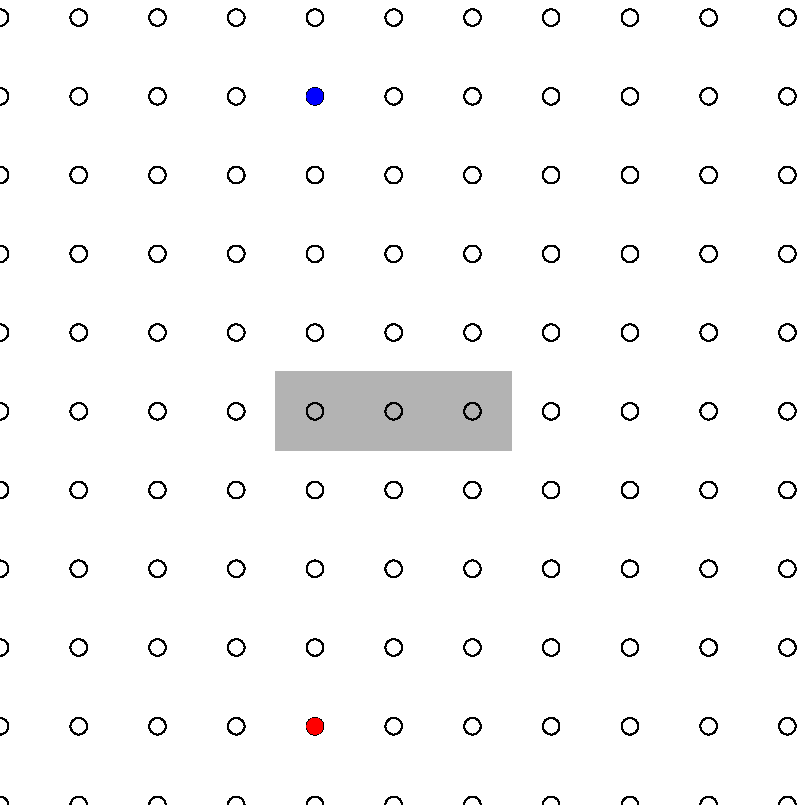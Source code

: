 u=1cm; % grid spacing
v=10; % grid size
d=3pt; % dot size

ox=4*u;
oy=1*u;

nz:=1;
nd:=1;

pair vz[];
pair vd[];

vz[nz]:=(4u,1u);
nz:=nz+1;

vd[nd]:=(3u,1u);
nd:=nd+1;
vd[nd]:=(5u,1u);
nd:=nd+1;
vd[nd]:=(4u,0u);
nd:=nd+1;
vd[nd]:=(4u,2u);
nd:=nd+1;


path obstacle;
obstacle = (3.5u,4.5u)--(3.5u,5.5u)--(6.5u,5.5u)--(6.5u,4.5u)--cycle;

path diamond;

i:=1.4;
diamond := (4u-(i-1)*u, 0)--(4u-i*u, 1u)--(4u,1u+i*u)--(4u+i*u, 1u)--(4u+(i-1)*u, 0)--cycle;

% number 1
fignum:=1;
beginfig(fignum);
  fill obstacle withcolor 0.7white;
  for i=0 upto v:
    for j=0 upto v:
      draw(i*u, j*u-d)..(i*u+d, j*u)..(i*u, j*u+d)..(i*u-d, j*u)..(i*u, j*u-d);
    endfor
  endfor

  pickup pencircle scaled 1.3pt;
  %draw(ox,oy)--(ox+u,oy) withcolor (1,0,0);
  %draw(ox,oy)--(ox-u,oy) withcolor (1,0,0);
  %draw(ox,oy)--(ox,oy+u) withcolor (0,1,0);
  %draw(ox,oy)--(ox,oy-u) withcolor (1,0,0);

  pickup pencircle scaled 2d;
  drawdot(4*u, 9*u) withcolor (0,0,1); % endpoint
  drawdot(4u, 1u) withcolor (1,0,0); % starting point

  % valid(open) points
  for i=1 upto nd-1:
    %drawdot(vd[i]) withcolor (0,1,0);
  endfor

  % visited(closed) points
  for i=1 upto nz-1:
    %drawdot(vz[i]) withcolor (1,0,0);
  endfor

endfig;

% number 2
fignum:=fignum+1;
ox:=ox;
oy:=oy+u;
beginfig(fignum);
  fill obstacle withcolor 0.7white;

  for i=0 upto v:
    for j=0 upto v:
      draw(i*u, j*u-d)..(i*u+d, j*u)..(i*u, j*u+d)..(i*u-d, j*u)..(i*u, j*u-d);
    endfor
  endfor

  pickup pencircle scaled 1.3pt;
  %draw(ox,oy)--(ox+u,oy) withcolor (1,0,0);
  %draw(ox,oy)--(ox-u,oy) withcolor (1,0,0);
  %draw(ox,oy)--(ox,oy+u) withcolor (0,1,0);

  pickup pencircle scaled 2d;
  drawdot(4*u, 9*u) withcolor (0,0,1); % endpoint
  drawdot(3*u, 1*u) withcolor (0,1,0); % valid nodes

  % valid(open) points
  for i=1 upto nd-1:
    drawdot(vd[i]) withcolor (0,1,0);
  endfor

  % visited(closed) points
  for i=1 upto nz-1:
    drawdot(vz[i]) withcolor (1,0,0);
  endfor

endfig;

% number 3
fignum:=fignum+1;
ox:=ox;
oy:=oy+u;

vd[nd]:=(3u, 2u);
nd:=nd+1;
vd[nd]:=(5u, 2u);
nd:=nd+1;
vd[nd]:=(4u, 3u);
nd:=nd+1;

vz[nz]:=(4u,2u);
nz:=nz+1;

beginfig(fignum);
  fill obstacle withcolor 0.7white;

  for i=0 upto v:
    for j=0 upto v:
      draw(i*u, j*u-d)..(i*u+d, j*u)..(i*u, j*u+d)..(i*u-d, j*u)..(i*u, j*u-d);
    endfor
  endfor

  pickup pencircle scaled 1.3pt;
  %draw(ox,oy)--(ox+u,oy) withcolor (1,0,0);
  %draw(ox,oy)--(ox-u,oy) withcolor (1,0,0);
  %draw(ox,oy)--(ox,oy+u) withcolor (0,1,0);

  pickup pencircle scaled 2d;
  drawdot(4*u, 9*u) withcolor (0,0,1); % endpoint
  drawdot(3*u, 1*u) withcolor (0,1,0); % valid nodes

  % valid(open) points
  for i=1 upto nd-1:
    drawdot(vd[i]) withcolor (0,1,0);
  endfor

  % visited(closed) points
  for i=1 upto nz-1:
    drawdot(vz[i]) withcolor (1,0,0);
  endfor

endfig;

% number 4
vd[nd]:=(3u,3u);
nd:=nd+1;
vd[nd]:=(5u,3u);
nd:=nd+1;
vd[nd]:=(4u,4u);
nd:=nd+1;

vz[nz]:=(4u,3u);
nz:=nz+1;

fignum:=fignum+1;
ox:=ox;
oy:=oy+u;
beginfig(fignum);
  fill obstacle withcolor 0.7white;

  for i=0 upto v:
    for j=0 upto v:
      draw(i*u, j*u-d)..(i*u+d, j*u)..(i*u, j*u+d)..(i*u-d, j*u)..(i*u, j*u-d);
    endfor
  endfor

  pickup pencircle scaled 1.3pt;
  %draw(ox,oy)--(ox+u,oy) withcolor (1,0,0);
  %draw(ox,oy)--(ox-u,oy) withcolor (1,0,0);
  %draw(ox,oy)--(ox,oy+u) withcolor (0,1,0);

  pickup pencircle scaled 2d;
  %drawdot(4*u, 9*u) withcolor (0,0,1); % endpoint
  %drawdot(3*u, 1*u) withcolor (0,1,0); % valid nodes

  % valid(open) points
  for i=1 upto nd-1:
    drawdot(vd[i]) withcolor (0,1,0);
  endfor

  % visited(closed) points
  for i=1 upto nz-1:
    drawdot(vz[i]) withcolor (1,0,0);
  endfor

endfig;

%%%%%%%%%%%%%%%%%%%%%%%%%%%%%
% Restart from near origin  %
%%%%%%%%%%%%%%%%%%%%%%%%%%%%%
%ox:=ox;
%oy:=oy+u;
fignum:=fignum+1;

vz[nz]:=(4u,4u);
nz:=nz+1;

vd[nd]:=(5u,4u);
nd:=nd+1;
vd[nd]:=(3u,4u);
nd:=nd+1;

beginfig(fignum);
  fill obstacle withcolor 0.7white;
  fill diamond withcolor 0.8white;

  i:=1;
  %draw(4u, 1u+i*u)--(4u+i*u, 1u)--(4u,1u-i*u)--(4u-i*u, 1u)--(4u, 1u+i*u);
  %for i=2 upto 3:
    %draw(4u-(i-1)*u, 0)--(4u-i*u, 1u)--(4u,1u+i*u)--(4u+i*u, 1u)--(4u+(i-1)*u, 0);
  %endfor

  for i=0 upto v:
    for j=0 upto v:
      draw(i*u, j*u-d)..(i*u+d, j*u)..(i*u, j*u+d)..(i*u-d, j*u)..(i*u, j*u-d);
    endfor
  endfor

  i:=3;
  j:=1;
  d:=7pt;
  draw(i*u, j*u-d)..(i*u+d, j*u)..(i*u, j*u+d)..(i*u-d, j*u)..(i*u, j*u-d) withcolor (0,0,1);
  i:=5;
  draw(i*u, j*u-d)..(i*u+d, j*u)..(i*u, j*u+d)..(i*u-d, j*u)..(i*u, j*u-d) withcolor (0,0,1);

  d:=3pt;

  %pickup pencircle scaled 1.3pt;
  %draw(ox,oy)--(ox+u,oy) withcolor (1,0,0);
  %draw(ox,oy)--(ox-u,oy) withcolor (1,0,0);
  %draw(ox,oy)--(ox,oy+u) withcolor (0,1,0);

  pickup pencircle scaled 2d;
  drawdot(4*u, 9*u) withcolor (0,0,1); % endpoint

  % valid(open) points
  for i=1 upto nd-1:
    drawdot(vd[i]) withcolor (0,1,0);
  endfor

  % visited(closed) points
  for i=1 upto nz-1:
    drawdot(vz[i]) withcolor (1,0,0);
  endfor
endfig;


% number 6
%vd[nd]:=(3u,3u);
%nd:=nd+1;
%vd[nd]:=(5u,3u);
%nd:=nd+1;
%vd[nd]:=(4u,4u);
%nd:=nd+1;

%vz[nz]:=(4u,3u);
%nz:=nz+1;

fignum:=fignum+1;
ox1:=3u;
oy1:=1u;
ox2:=5u;
oy2:=1u;
beginfig(fignum);
  fill obstacle withcolor 0.7white;

  for i=0 upto v:
    for j=0 upto v:
      draw(i*u, j*u-d)..(i*u+d, j*u)..(i*u, j*u+d)..(i*u-d, j*u)..(i*u, j*u-d);
    endfor
  endfor

  pickup pencircle scaled 1.3pt;
  ox:=ox1;
  oy:=oy1;
  %draw(ox,oy)--(ox+u,oy) withcolor (1,0,0);
  %draw(ox,oy)--(ox-u,oy) withcolor (1,0,0);
  %draw(ox,oy)--(ox,oy+u) withcolor (0,1,0);
  %draw(ox,oy)--(ox,oy-u) withcolor (1,0,0);

  pickup pencircle scaled 2d;
  drawdot(4*u, 9*u) withcolor (0,0,1); % endpoint
  drawdot(3*u, 1*u) withcolor (0,1,0); % valid nodes

  % valid(open) points
  for i=1 upto nd-1:
    drawdot(vd[i]) withcolor (0,1,0);
  endfor

  % visited(closed) points
  for i=1 upto nz-1:
    drawdot(vz[i]) withcolor (1,0,0);
  endfor
endfig;

% number 7
vd[nd]:=(3u,0u);
nd:=nd+1;
%vd[nd]:=(3u,2u);
%nd:=nd+1;
vd[nd]:=(2u,1u);
nd:=nd+1;

vz[nz]:=(3u,1u);
nz:=nz+1;

fignum:=fignum+1;
%ox1:=3u;
%oy1:=1u;
%ox2:=5u;
%oy2:=1u;
beginfig(fignum);
  fill obstacle withcolor 0.7white;

  for i=0 upto v:
    for j=0 upto v:
      draw(i*u, j*u-d)..(i*u+d, j*u)..(i*u, j*u+d)..(i*u-d, j*u)..(i*u, j*u-d);
    endfor
  endfor

  pickup pencircle scaled 1.3pt;
  %ox:=ox1;
  %oy:=oy1;
  ox:=ox2;
  oy:=oy2;
  %draw(ox,oy)--(ox+u,oy) withcolor (1,0,0);
  %draw(ox,oy)--(ox-u,oy) withcolor (1,0,0);
  %draw(ox,oy)--(ox,oy+u) withcolor (0,1,0);
  %draw(ox,oy)--(ox,oy-u) withcolor (1,0,0);

  pickup pencircle scaled 2d;
  drawdot(4*u, 9*u) withcolor (0,0,1); % endpoint
  drawdot(3*u, 1*u) withcolor (0,1,0); % valid nodes

  % valid(open) points
  for i=1 upto nd-1:
    drawdot(vd[i]) withcolor (0,1,0);
  endfor

  % visited(closed) points
  for i=1 upto nz-1:
    drawdot(vz[i]) withcolor (1,0,0);
  endfor
endfig;

% number 8
vd[nd]:=(5u,0u);
nd:=nd+1;
%vd[nd]:=(3u,2u);
%nd:=nd+1;
vd[nd]:=(6u,1u);
nd:=nd+1;

vz[nz]:=(5u,1u);
nz:=nz+1;

fignum:=fignum+1;
%ox1:=ox1+u;
oy1:=oy1+u;
%ox2:=ox2+u;
%oy2:=oy2+u;
beginfig(fignum);
  fill obstacle withcolor 0.7white;

  for i=0 upto v:
    for j=0 upto v:
      draw(i*u, j*u-d)..(i*u+d, j*u)..(i*u, j*u+d)..(i*u-d, j*u)..(i*u, j*u-d);
    endfor
  endfor

  pickup pencircle scaled 1.3pt;
  ox:=ox1;
  oy:=oy1;
  %ox:=ox2;
  %oy:=oy2;
  %draw(ox,oy)--(ox+u,oy) withcolor (1,0,0);
  %draw(ox,oy)--(ox-u,oy) withcolor (1,0,0);
  %draw(ox,oy)--(ox,oy+u) withcolor (0,1,0);
  %draw(ox,oy)--(ox,oy-u) withcolor (1,0,0);

  pickup pencircle scaled 2d;
  drawdot(4*u, 9*u) withcolor (0,0,1); % endpoint
  drawdot(3*u, 1*u) withcolor (0,1,0); % valid nodes

  % valid(open) points
  for i=1 upto nd-1:
    drawdot(vd[i]) withcolor (0,1,0);
  endfor

  % visited(closed) points
  for i=1 upto nz-1:
    drawdot(vz[i]) withcolor (1,0,0);
  endfor
endfig;

% number 9
vd[nd]:=(2u,2u);
nd:=nd+1;
%vd[nd]:=(3u,2u);
%nd:=nd+1;
%vd[nd]:=(6u,1u);
%nd:=nd+1;

vz[nz]:=(3u,2u);
nz:=nz+1;

fignum:=fignum+1;
%ox1:=ox1+u;
%oy1:=oy1+u;
%ox2:=ox2+u;
oy2:=oy2+u;
beginfig(fignum);
  fill obstacle withcolor 0.7white;

  for i=0 upto v:
    for j=0 upto v:
      draw(i*u, j*u-d)..(i*u+d, j*u)..(i*u, j*u+d)..(i*u-d, j*u)..(i*u, j*u-d);
    endfor
  endfor

  pickup pencircle scaled 1.3pt;
  %ox:=ox1;
  %oy:=oy1;
  ox:=ox2;
  oy:=oy2;
  %draw(ox,oy)--(ox+u,oy) withcolor (1,0,0);
  %draw(ox,oy)--(ox-u,oy) withcolor (1,0,0);
  %draw(ox,oy)--(ox,oy+u) withcolor (0,1,0);
  %draw(ox,oy)--(ox,oy-u) withcolor (1,0,0);

  pickup pencircle scaled 2d;
  drawdot(4*u, 9*u) withcolor (0,0,1); % endpoint
  drawdot(3*u, 1*u) withcolor (0,1,0); % valid nodes

  % valid(open) points
  for i=1 upto nd-1:
    drawdot(vd[i]) withcolor (0,1,0);
  endfor

  % visited(closed) points
  for i=1 upto nz-1:
    drawdot(vz[i]) withcolor (1,0,0);
  endfor
endfig;

% number 10
vd[nd]:=(6u,2u);
nd:=nd+1;
%vd[nd]:=(3u,2u);
%nd:=nd+1;
%vd[nd]:=(6u,1u);
%nd:=nd+1;

vz[nz]:=(5u,2u);
nz:=nz+1;

fignum:=fignum+1;
%ox1:=ox1+u;
oy1:=oy1+u;
%ox2:=ox2+u;
%oy2:=oy2+u;
beginfig(fignum);
  fill obstacle withcolor 0.7white;

  for i=0 upto v:
    for j=0 upto v:
      draw(i*u, j*u-d)..(i*u+d, j*u)..(i*u, j*u+d)..(i*u-d, j*u)..(i*u, j*u-d);
    endfor
  endfor

  pickup pencircle scaled 1.3pt;
  ox:=ox1;
  oy:=oy1;
  %ox:=ox2;
  %oy:=oy2;
  %draw(ox,oy)--(ox+u,oy) withcolor (1,0,0);
  %draw(ox,oy)--(ox-u,oy) withcolor (1,0,0);
  %draw(ox,oy)--(ox,oy+u) withcolor (0,1,0);
  %draw(ox,oy)--(ox,oy-u) withcolor (1,0,0);

  pickup pencircle scaled 2d;
  drawdot(4*u, 9*u) withcolor (0,0,1); % endpoint
  drawdot(3*u, 1*u) withcolor (0,1,0); % valid nodes

  % valid(open) points
  for i=1 upto nd-1:
    drawdot(vd[i]) withcolor (0,1,0);
  endfor

  % visited(closed) points
  for i=1 upto nz-1:
    drawdot(vz[i]) withcolor (1,0,0);
  endfor
endfig;

% number 11
vd[nd]:=(2u,3u);
nd:=nd+1;
%vd[nd]:=(3u,2u);
%nd:=nd+1;
%vd[nd]:=(6u,1u);
%nd:=nd+1;

vz[nz]:=(3u,3u);
nz:=nz+1;

fignum:=fignum+1;
%ox1:=ox1+u;
%oy1:=oy1+u;
%ox2:=ox2+u;
oy2:=oy2+u;
beginfig(fignum);
  fill obstacle withcolor 0.7white;

  for i=0 upto v:
    for j=0 upto v:
      draw(i*u, j*u-d)..(i*u+d, j*u)..(i*u, j*u+d)..(i*u-d, j*u)..(i*u, j*u-d);
    endfor
  endfor

  pickup pencircle scaled 1.3pt;
  %ox:=ox1;
  %oy:=oy1;
  ox:=ox2;
  oy:=oy2;
  %draw(ox,oy)--(ox+u,oy) withcolor (1,0,0);
  %draw(ox,oy)--(ox-u,oy) withcolor (1,0,0);
  %draw(ox,oy)--(ox,oy+u) withcolor (0,1,0);
  %draw(ox,oy)--(ox,oy-u) withcolor (1,0,0);

  pickup pencircle scaled 2d;
  drawdot(4*u, 9*u) withcolor (0,0,1); % endpoint
  drawdot(3*u, 1*u) withcolor (0,1,0); % valid nodes

  % valid(open) points
  for i=1 upto nd-1:
    drawdot(vd[i]) withcolor (0,1,0);
  endfor

  % visited(closed) points
  for i=1 upto nz-1:
    drawdot(vz[i]) withcolor (1,0,0);
  endfor
endfig;

% number 12
vd[nd]:=(6u,3u);
nd:=nd+1;
%vd[nd]:=(3u,2u);
%nd:=nd+1;
%vd[nd]:=(6u,1u);
%nd:=nd+1;

vz[nz]:=(5u,3u);
nz:=nz+1;

fignum:=fignum+1;
%ox1:=ox1+u;
oy1:=oy1+u;
%ox2:=ox2+u;
%oy2:=oy2+u;
beginfig(fignum);
  fill obstacle withcolor 0.7white;

  for i=0 upto v:
    for j=0 upto v:
      draw(i*u, j*u-d)..(i*u+d, j*u)..(i*u, j*u+d)..(i*u-d, j*u)..(i*u, j*u-d);
    endfor
  endfor

  pickup pencircle scaled 1.3pt;
  ox:=ox1;
  oy:=oy1;
  %ox:=ox2;
  %oy:=oy2;
  %draw(ox,oy)--(ox+u,oy) withcolor (1,0,0);
  %draw(ox,oy)--(ox-u,oy) withcolor (1,0,0);
  %draw(ox,oy)--(ox,oy+u) withcolor (0,1,0);
  %draw(ox,oy)--(ox,oy-u) withcolor (1,0,0);

  pickup pencircle scaled 2d;
  drawdot(4*u, 9*u) withcolor (0,0,1); % endpoint
  drawdot(3*u, 1*u) withcolor (0,1,0); % valid nodes

  % valid(open) points
  for i=1 upto nd-1:
    drawdot(vd[i]) withcolor (0,1,0);
  endfor

  % visited(closed) points
  for i=1 upto nz-1:
    drawdot(vz[i]) withcolor (1,0,0);
  endfor
endfig;

% number 13
vd[nd]:=(2u,4u);
nd:=nd+1;
vd[nd]:=(3u,5u);
nd:=nd+1;
%vd[nd]:=(6u,1u);
%nd:=nd+1;

vz[nz]:=(3u,4u);
nz:=nz+1;

fignum:=fignum+1;
%ox1:=ox1+u;
%oy1:=oy1+u;
%ox2:=ox2+u;
oy2:=oy2+u;
beginfig(fignum);
  fill obstacle withcolor 0.7white;

  for i=0 upto v:
    for j=0 upto v:
      draw(i*u, j*u-d)..(i*u+d, j*u)..(i*u, j*u+d)..(i*u-d, j*u)..(i*u, j*u-d);
    endfor
  endfor

  pickup pencircle scaled 1.3pt;
  ox:=ox1;
  oy:=oy1;
  ox:=ox2;
  oy:=oy2;
  %draw(ox,oy)--(ox+u,oy) withcolor (1,0,0);
  %draw(ox,oy)--(ox-u,oy) withcolor (1,0,0);
  %draw(ox,oy)--(ox,oy+u) withcolor (0,1,0);
  %draw(ox,oy)--(ox,oy-u) withcolor (1,0,0);

  pickup pencircle scaled 2d;
  drawdot(4*u, 9*u) withcolor (0,0,1); % endpoint
  drawdot(3*u, 1*u) withcolor (0,1,0); % valid nodes

  % valid(open) points
  for i=1 upto nd-1:
    drawdot(vd[i]) withcolor (0,1,0);
  endfor

  % visited(closed) points
  for i=1 upto nz-1:
    drawdot(vz[i]) withcolor (1,0,0);
  endfor
endfig;

% number 14
vd[nd]:=(6u,4u);
nd:=nd+1;
%vd[nd]:=(3u,5u);
%nd:=nd+1;
%vd[nd]:=(6u,1u);
%nd:=nd+1;

vz[nz]:=(5u,4u);
nz:=nz+1;

fignum:=fignum+1;
%ox1:=ox1+u;
oy1:=oy1+u;
%ox2:=ox2+u;
%oy2:=oy2+u;
beginfig(fignum);
  fill obstacle withcolor 0.7white;

  for i=0 upto v:
    for j=0 upto v:
      draw(i*u, j*u-d)..(i*u+d, j*u)..(i*u, j*u+d)..(i*u-d, j*u)..(i*u, j*u-d);
    endfor
  endfor

  pickup pencircle scaled 1.3pt;
  ox:=ox1;
  oy:=oy1;
  %ox:=ox2;
  %oy:=oy2;
  %draw(ox,oy)--(ox+u,oy) withcolor (1,0,0);
  %draw(ox,oy)--(ox-u,oy) withcolor (1,0,0);
  %draw(ox,oy)--(ox,oy+u) withcolor (0,1,0);
  %draw(ox,oy)--(ox,oy-u) withcolor (1,0,0);

  pickup pencircle scaled 2d;
  drawdot(4*u, 9*u) withcolor (0,0,1); % endpoint
  drawdot(3*u, 1*u) withcolor (0,1,0); % valid nodes

  % valid(open) points
  for i=1 upto nd-1:
    drawdot(vd[i]) withcolor (0,1,0);
  endfor

  % visited(closed) points
  for i=1 upto nz-1:
    drawdot(vz[i]) withcolor (1,0,0);
  endfor
endfig;


i:=2.4;
diamond := (4u-(i-1)*u, 0)--(4u-i*u, 1u)--(4u,1u+i*u)--(4u+i*u, 1u)--(4u+(i-1)*u, 0)--cycle;

%%%%%%%%%%%%%%%%%%%%%%%%%%%%%
% Restart from near origin  %
%%%%%%%%%%%%%%%%%%%%%%%%%%%%%
% number 15

%ox:=ox;
%oy:=oy+u;
fignum:=fignum+1;

vz[nz]:=(3u,5u);
nz:=nz+1;

vd[nd]:=(2u,5u);
nd:=nd+1;
vd[nd]:=(3u,6u);
nd:=nd+1;

beginfig(fignum);
  fill obstacle withcolor 0.7white;
  fill diamond withcolor 0.8white;

  i:=1;
  %draw(4u, 1u+i*u)--(4u+i*u, 1u)--(4u,1u-i*u)--(4u-i*u, 1u)--(4u, 1u+i*u);
  %for i=2 upto 3:
    %draw(4u-(i-1)*u, 0)--(4u-i*u, 1u)--(4u,1u+i*u)--(4u+i*u, 1u)--(4u+(i-1)*u, 0);
  %endfor

  for i=0 upto v:
    for j=0 upto v:
      draw(i*u, j*u-d)..(i*u+d, j*u)..(i*u, j*u+d)..(i*u-d, j*u)..(i*u, j*u-d);
    endfor
  endfor

  i:=2;
  j:=1;
  d:=7pt;
  draw(i*u, j*u-d)..(i*u+d, j*u)..(i*u, j*u+d)..(i*u-d, j*u)..(i*u, j*u-d) withcolor (0,0,1);
  i:=6;
  draw(i*u, j*u-d)..(i*u+d, j*u)..(i*u, j*u+d)..(i*u-d, j*u)..(i*u, j*u-d) withcolor (0,0,1);

  d:=3pt;

  %pickup pencircle scaled 1.3pt;
  %draw(ox,oy)--(ox+u,oy) withcolor (1,0,0);
  %draw(ox,oy)--(ox-u,oy) withcolor (1,0,0);
  %draw(ox,oy)--(ox,oy+u) withcolor (0,1,0);

  pickup pencircle scaled 2d;
  drawdot(4*u, 9*u) withcolor (0,0,1); % endpoint

  % valid(open) points
  for i=1 upto nd-1:
    drawdot(vd[i]) withcolor (0,1,0);
  endfor

  % visited(closed) points
  for i=1 upto nz-1:
    drawdot(vz[i]) withcolor (1,0,0);
  endfor
endfig;


%%%%%%%%%%%%%%%%%%%%%%%%%%%
% number 16
%vd[nd]:=(2u,4u);
%nd:=nd+1;
%vd[nd]:=(3u,5u);
%nd:=nd+1;
%vd[nd]:=(6u,1u);
%nd:=nd+1;

%vz[nz]:=(3u,4u);
%nz:=nz+1;

fignum:=fignum+1;
%ox1:=ox1+u;
oy1:=oy1+u;
%ox2:=ox2+u;
%oy2:=oy2+u;
beginfig(fignum);
  fill obstacle withcolor 0.7white;

  for i=0 upto v:
    for j=0 upto v:
      draw(i*u, j*u-d)..(i*u+d, j*u)..(i*u, j*u+d)..(i*u-d, j*u)..(i*u, j*u-d);
    endfor
  endfor

  pickup pencircle scaled 1.3pt;
  ox:=ox1;
  oy:=oy1;
  %ox:=ox2;
  %oy:=oy2;
  %draw(ox,oy)--(ox+u,oy) withcolor (0,1,0);
  %draw(ox,oy)--(ox-u,oy) withcolor (1,0,0);
  %draw(ox,oy)--(ox,oy+u) withcolor (0,1,0);
  %draw(ox,oy)--(ox,oy-u) withcolor (1,0,0);

  pickup pencircle scaled 2d;
  drawdot(4*u, 9*u) withcolor (0,0,1); % endpoint
  drawdot(3*u, 1*u) withcolor (0,1,0); % valid nodes

  % valid(open) points
  for i=1 upto nd-1:
    drawdot(vd[i]) withcolor (0,1,0);
  endfor

  % visited(closed) points
  for i=1 upto nz-1:
    drawdot(vz[i]) withcolor (1,0,0);
  endfor
endfig;

% number 17
vd[nd]:=(3u,7u);
nd:=nd+1;
vd[nd]:=(2u,6u);
nd:=nd+1;
vd[nd]:=(4u,6u);
nd:=nd+1;
vd[nd]:=(7u,1u);
nd:=nd+1;
vd[nd]:=(1u,1u);
nd:=nd+1;

vz[nz]:=(2u,1u);
nz:=nz+1;
vz[nz]:=(6u,1u);
nz:=nz+1;
vz[nz]:=(3u,6u);
nz:=nz+1;

fignum:=fignum+1;
%ox1:=ox1+u;
%oy1:=oy1+u;
%ox2:=ox2+u;
%oy2:=oy2+u;
beginfig(fignum);
  fill obstacle withcolor 0.7white;

  for i=0 upto v:
    for j=0 upto v:
      draw(i*u, j*u-d)..(i*u+d, j*u)..(i*u, j*u+d)..(i*u-d, j*u)..(i*u, j*u-d);
    endfor
  endfor

  pickup pencircle scaled 1.3pt;
  ox:=ox1;
  oy:=oy1;
  %ox:=ox2;
  %oy:=oy2;
  %draw(ox,oy)--(ox+u,oy) withcolor (0,1,0);
  %draw(ox,oy)--(ox-u,oy) withcolor (1,0,0);
  %draw(ox,oy)--(ox,oy+u) withcolor (0,1,0);
  %draw(ox,oy)--(ox,oy-u) withcolor (1,0,0);

  pickup pencircle scaled 2d;
  drawdot(4*u, 9*u) withcolor (0,0,1); % endpoint
  drawdot(3*u, 1*u) withcolor (0,1,0); % valid nodes

  % valid(open) points
  for i=1 upto nd-1:
    drawdot(vd[i]) withcolor (0,1,0);
  endfor

  % visited(closed) points
  for i=1 upto nz-1:
    drawdot(vz[i]) withcolor (1,0,0);
  endfor
endfig;

% number 18
vd[nd]:=(3u,8u);
nd:=nd+1;
vd[nd]:=(2u,7u);
nd:=nd+1;
vd[nd]:=(4u,7u);
nd:=nd+1;
vd[nd]:=(5u,6u);
nd:=nd+1;
vd[nd]:=(7u,2u);
nd:=nd+1;
vd[nd]:=(1u,2u);
nd:=nd+1;

vz[nz]:=(2u,2u);
nz:=nz+1;
vz[nz]:=(6u,2u);
nz:=nz+1;
vz[nz]:=(3u,7u);
nz:=nz+1;
vz[nz]:=(4u,6u);
nz:=nz+1;

fignum:=fignum+1;
ox1:=3u;
oy1:=7u;
ox2:=4u;
oy2:=6u;
beginfig(fignum);
  fill obstacle withcolor 0.7white;

  for i=0 upto v:
    for j=0 upto v:
      draw(i*u, j*u-d)..(i*u+d, j*u)..(i*u, j*u+d)..(i*u-d, j*u)..(i*u, j*u-d);
    endfor
  endfor

  pickup pencircle scaled 1.3pt;
  %draw(ox1,oy1)--(ox1+u,oy1) withcolor (0,1,0);
  %draw(ox2,oy2)--(ox2,oy2+u) withcolor (0,1,0);

  %draw(3.7u,6.3u)--(4.3u,6.7u);
  %draw(4.3u,6.3u)--(3.7u,6.7u);

  pickup pencircle scaled 2d;
  drawdot(4*u, 9*u) withcolor (0,0,1); % endpoint
  drawdot(3*u, 1*u) withcolor (0,1,0); % valid nodes

  % valid(open) points
  for i=1 upto nd-1:
    drawdot(vd[i]) withcolor (0,1,0);
  endfor

  % visited(closed) points
  for i=1 upto nz-1:
    drawdot(vz[i]) withcolor (1,0,0);
  endfor
endfig;

% number 19
vd[nd]:=(3u,9u);
nd:=nd+1;
vd[nd]:=(2u,8u);
nd:=nd+1;
vd[nd]:=(4u,8u);
nd:=nd+1;
vd[nd]:=(5u,7u);
nd:=nd+1;
vd[nd]:=(7u,3u);
nd:=nd+1;
vd[nd]:=(1u,3u);
nd:=nd+1;

vz[nz]:=(2u,3u);
nz:=nz+1;
vz[nz]:=(6u,3u);
nz:=nz+1;
vz[nz]:=(3u,8u);
nz:=nz+1;
vz[nz]:=(4u,7u);
nz:=nz+1;

fignum:=fignum+1;
%ox1:=ox1+u;
%oy1:=oy1+u;
%ox2:=ox2+u;
%oy2:=oy2+u;
beginfig(fignum);
  fill obstacle withcolor 0.7white;

  for i=0 upto v:
    for j=0 upto v:
      draw(i*u, j*u-d)..(i*u+d, j*u)..(i*u, j*u+d)..(i*u-d, j*u)..(i*u, j*u-d);
    endfor
  endfor

  pickup pencircle scaled 1.3pt;
  %ox:=ox1;
  %oy:=oy1;
  %ox:=ox2;
  %oy:=oy2;
  %draw(ox,oy)--(ox+u,oy) withcolor (0,1,0);
  %draw(ox,oy)--(ox-u,oy) withcolor (1,0,0);
  %draw(ox,oy)--(ox,oy+u) withcolor (0,1,0);
  %draw(ox,oy)--(ox,oy-u) withcolor (1,0,0);

  pickup pencircle scaled 2d;
  drawdot(4*u, 9*u) withcolor (0,0,1); % endpoint
  drawdot(3*u, 1*u) withcolor (0,1,0); % valid nodes

  % valid(open) points
  for i=1 upto nd-1:
    drawdot(vd[i]) withcolor (0,1,0);
  endfor

  % visited(closed) points
  for i=1 upto nz-1:
    drawdot(vz[i]) withcolor (1,0,0);
  endfor
endfig;

% number 20
vd[nd]:=(3u,10u);
nd:=nd+1;
vd[nd]:=(2u,9u);
nd:=nd+1;
vd[nd]:=(5u,8u);
nd:=nd+1;
vd[nd]:=(7u,4u);
nd:=nd+1;
vd[nd]:=(1u,4u);
nd:=nd+1;

vz[nz]:=(2u,4u);
nz:=nz+1;
vz[nz]:=(6u,4u);
nz:=nz+1;
vz[nz]:=(3u,9u);
nz:=nz+1;
vz[nz]:=(4u,8u);
nz:=nz+1;

fignum:=fignum+1;
%ox1:=ox1+u;
%oy1:=oy1+u;
%ox2:=ox2+u;
%oy2:=oy2+u;
beginfig(fignum);
  fill obstacle withcolor 0.7white;

  for i=0 upto v:
    for j=0 upto v:
      draw(i*u, j*u-d)..(i*u+d, j*u)..(i*u, j*u+d)..(i*u-d, j*u)..(i*u, j*u-d);
    endfor
  endfor

  pickup pencircle scaled 1.3pt;
  %ox:=ox1;
  %oy:=oy1;
  %ox:=ox2;
  %oy:=oy2;
  %draw(ox,oy)--(ox+u,oy) withcolor (0,1,0);
  %draw(ox,oy)--(ox-u,oy) withcolor (1,0,0);
  %draw(ox,oy)--(ox,oy+u) withcolor (0,1,0);
  %draw(ox,oy)--(ox,oy-u) withcolor (1,0,0);

  pickup pencircle scaled 2d;
  drawdot(4*u, 9*u) withcolor (0,1,1); % endpoint
  drawdot(3*u, 1*u) withcolor (0,1,0); % valid nodes

  % valid(open) points
  for i=1 upto nd-1:
    drawdot(vd[i]) withcolor (0,1,0);
  endfor

  % visited(closed) points
  for i=1 upto nz-1:
    drawdot(vz[i]) withcolor (1,0,0);
  endfor
endfig;

end
